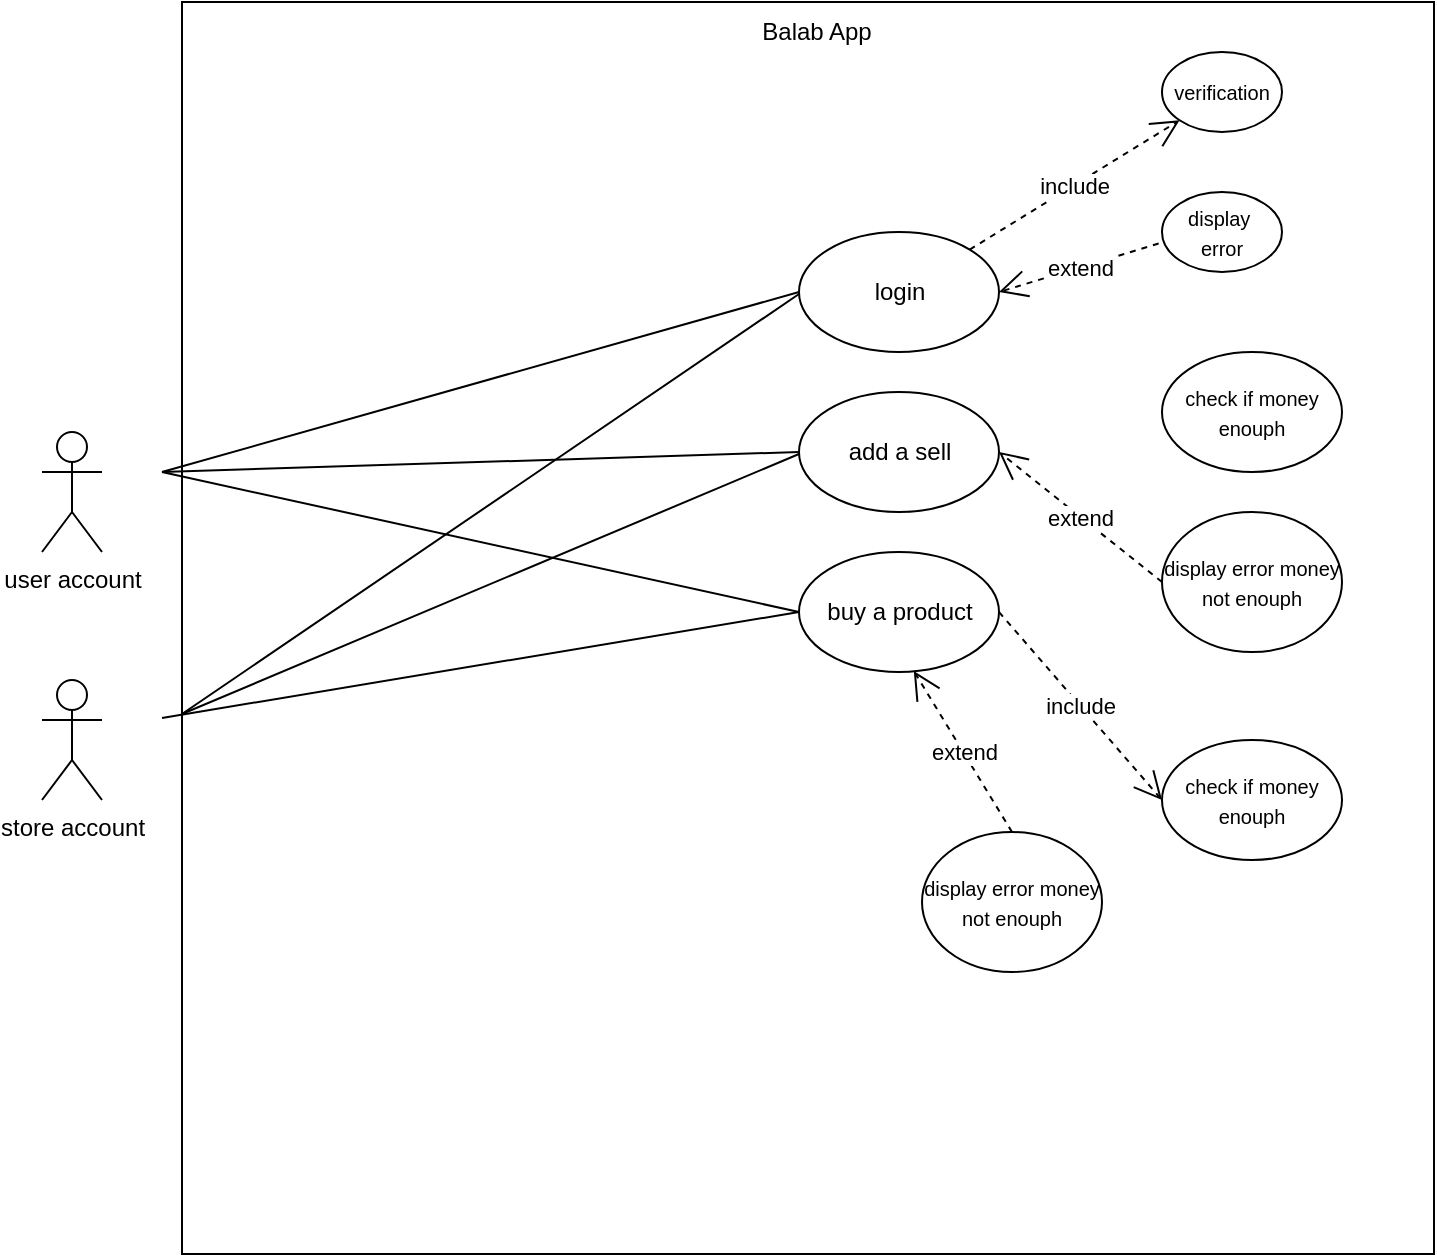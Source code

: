 <mxfile version="12.2.4" pages="1"><diagram id="aoMOkIde7CDAni-wm-lg" name="Page-1"><mxGraphModel dx="873" dy="705" grid="1" gridSize="10" guides="1" tooltips="1" connect="1" arrows="1" fold="1" page="1" pageScale="1" pageWidth="827" pageHeight="1169" math="0" shadow="0"><root><mxCell id="0"/><mxCell id="1" parent="0"/><mxCell id="2" value="user account" style="shape=umlActor;verticalLabelPosition=bottom;labelBackgroundColor=#ffffff;verticalAlign=top;html=1;outlineConnect=0;" parent="1" vertex="1"><mxGeometry x="54" y="430" width="30" height="60" as="geometry"/></mxCell><mxCell id="35" value="store account" style="shape=umlActor;verticalLabelPosition=bottom;labelBackgroundColor=#ffffff;verticalAlign=top;html=1;outlineConnect=0;" parent="1" vertex="1"><mxGeometry x="54" y="554" width="30" height="60" as="geometry"/></mxCell><mxCell id="37" value="" style="whiteSpace=wrap;html=1;aspect=fixed;" parent="1" vertex="1"><mxGeometry x="124" y="215" width="626" height="626" as="geometry"/></mxCell><mxCell id="38" value="Balab App" style="text;html=1;strokeColor=none;fillColor=none;align=center;verticalAlign=middle;whiteSpace=wrap;rounded=0;" parent="1" vertex="1"><mxGeometry x="410" y="220" width="63" height="20" as="geometry"/></mxCell><mxCell id="39" value="login" style="ellipse;whiteSpace=wrap;html=1;" parent="1" vertex="1"><mxGeometry x="432.5" y="330" width="100" height="60" as="geometry"/></mxCell><mxCell id="40" value="add a sell" style="ellipse;whiteSpace=wrap;html=1;" parent="1" vertex="1"><mxGeometry x="432.5" y="410" width="100" height="60" as="geometry"/></mxCell><mxCell id="41" value="buy a product" style="ellipse;whiteSpace=wrap;html=1;" parent="1" vertex="1"><mxGeometry x="432.5" y="490" width="100" height="60" as="geometry"/></mxCell><mxCell id="42" value="" style="endArrow=none;html=1;entryX=0;entryY=0.5;entryDx=0;entryDy=0;" parent="1" target="39" edge="1"><mxGeometry width="50" height="50" relative="1" as="geometry"><mxPoint x="114" y="450" as="sourcePoint"/><mxPoint x="164" y="400" as="targetPoint"/></mxGeometry></mxCell><mxCell id="43" value="" style="endArrow=none;html=1;entryX=0;entryY=0.5;entryDx=0;entryDy=0;" parent="1" target="40" edge="1"><mxGeometry width="50" height="50" relative="1" as="geometry"><mxPoint x="114" y="450" as="sourcePoint"/><mxPoint x="164" y="400" as="targetPoint"/></mxGeometry></mxCell><mxCell id="44" value="" style="endArrow=none;html=1;entryX=0;entryY=0.5;entryDx=0;entryDy=0;" parent="1" target="41" edge="1"><mxGeometry width="50" height="50" relative="1" as="geometry"><mxPoint x="114" y="450" as="sourcePoint"/><mxPoint x="164" y="400" as="targetPoint"/></mxGeometry></mxCell><mxCell id="45" value="" style="endArrow=none;html=1;entryX=0;entryY=0.5;entryDx=0;entryDy=0;" parent="1" target="41" edge="1"><mxGeometry width="50" height="50" relative="1" as="geometry"><mxPoint x="114" y="573" as="sourcePoint"/><mxPoint x="164" y="523" as="targetPoint"/></mxGeometry></mxCell><mxCell id="46" value="" style="endArrow=none;html=1;entryX=0;entryY=0.5;entryDx=0;entryDy=0;" parent="1" edge="1"><mxGeometry width="50" height="50" relative="1" as="geometry"><mxPoint x="124" y="571" as="sourcePoint"/><mxPoint x="432.5" y="441" as="targetPoint"/></mxGeometry></mxCell><mxCell id="47" value="" style="endArrow=none;html=1;entryX=0;entryY=0.5;entryDx=0;entryDy=0;" parent="1" edge="1"><mxGeometry width="50" height="50" relative="1" as="geometry"><mxPoint x="124" y="571" as="sourcePoint"/><mxPoint x="432.5" y="361" as="targetPoint"/></mxGeometry></mxCell><mxCell id="48" value="&lt;font style=&quot;font-size: 10px&quot;&gt;display&amp;nbsp;&lt;br&gt;&lt;/font&gt;&lt;font style=&quot;font-size: 10px&quot;&gt;error&lt;/font&gt;" style="ellipse;whiteSpace=wrap;html=1;" parent="1" vertex="1"><mxGeometry x="614" y="310" width="60" height="40" as="geometry"/></mxCell><mxCell id="49" value="&lt;font style=&quot;font-size: 10px&quot;&gt;verification&lt;/font&gt;" style="ellipse;whiteSpace=wrap;html=1;" parent="1" vertex="1"><mxGeometry x="614" y="240" width="60" height="40" as="geometry"/></mxCell><mxCell id="55" value="include" style="endArrow=open;endSize=12;dashed=1;html=1;exitX=1;exitY=0;exitDx=0;exitDy=0;entryX=0;entryY=1;entryDx=0;entryDy=0;" parent="1" source="39" target="49" edge="1"><mxGeometry width="160" relative="1" as="geometry"><mxPoint x="274" y="279.5" as="sourcePoint"/><mxPoint x="434" y="279.5" as="targetPoint"/><mxPoint as="offset"/></mxGeometry></mxCell><mxCell id="56" value="extend" style="endArrow=open;endSize=12;dashed=1;html=1;exitX=-0.028;exitY=0.644;exitDx=0;exitDy=0;exitPerimeter=0;entryX=1;entryY=0.5;entryDx=0;entryDy=0;" parent="1" source="48" target="39" edge="1"><mxGeometry width="160" relative="1" as="geometry"><mxPoint x="534" y="360" as="sourcePoint"/><mxPoint x="694" y="360" as="targetPoint"/></mxGeometry></mxCell><mxCell id="57" value="&lt;font style=&quot;font-size: 10px&quot;&gt;check if money enouph&lt;/font&gt;" style="ellipse;whiteSpace=wrap;html=1;" parent="1" vertex="1"><mxGeometry x="614" y="390" width="90" height="60" as="geometry"/></mxCell><mxCell id="58" value="&lt;span style=&quot;font-size: 10px&quot;&gt;display error money not enouph&lt;/span&gt;" style="ellipse;whiteSpace=wrap;html=1;" parent="1" vertex="1"><mxGeometry x="614" y="470" width="90" height="70" as="geometry"/></mxCell><mxCell id="59" value="include" style="endArrow=open;endSize=12;dashed=1;html=1;exitX=1;exitY=0.5;exitDx=0;exitDy=0;" parent="1" source="41" edge="1"><mxGeometry width="160" relative="1" as="geometry"><mxPoint x="524" y="573" as="sourcePoint"/><mxPoint x="614" y="614" as="targetPoint"/></mxGeometry></mxCell><mxCell id="60" value="extend" style="endArrow=open;endSize=12;dashed=1;html=1;entryX=1;entryY=0.5;entryDx=0;entryDy=0;exitX=0;exitY=0.5;exitDx=0;exitDy=0;" parent="1" source="58" target="40" edge="1"><mxGeometry width="160" relative="1" as="geometry"><mxPoint x="534" y="520" as="sourcePoint"/><mxPoint x="694" y="520" as="targetPoint"/></mxGeometry></mxCell><mxCell id="61" value="&lt;font style=&quot;font-size: 10px&quot;&gt;check if money enouph&lt;/font&gt;" style="ellipse;whiteSpace=wrap;html=1;" parent="1" vertex="1"><mxGeometry x="614" y="584" width="90" height="60" as="geometry"/></mxCell><mxCell id="62" value="&lt;span style=&quot;font-size: 10px&quot;&gt;display error money not enouph&lt;/span&gt;" style="ellipse;whiteSpace=wrap;html=1;" parent="1" vertex="1"><mxGeometry x="494" y="630" width="90" height="70" as="geometry"/></mxCell><mxCell id="63" value="extend" style="endArrow=open;endSize=12;dashed=1;html=1;entryX=0.574;entryY=0.992;entryDx=0;entryDy=0;exitX=0;exitY=0.5;exitDx=0;exitDy=0;entryPerimeter=0;" parent="1" target="41" edge="1"><mxGeometry width="160" relative="1" as="geometry"><mxPoint x="539.0" y="630" as="sourcePoint"/><mxPoint x="457.5" y="565" as="targetPoint"/></mxGeometry></mxCell></root></mxGraphModel></diagram></mxfile>